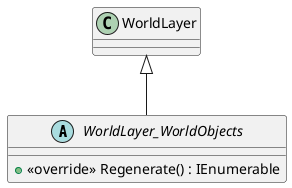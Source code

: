 @startuml
abstract class WorldLayer_WorldObjects {
    + <<override>> Regenerate() : IEnumerable
}
WorldLayer <|-- WorldLayer_WorldObjects
@enduml
